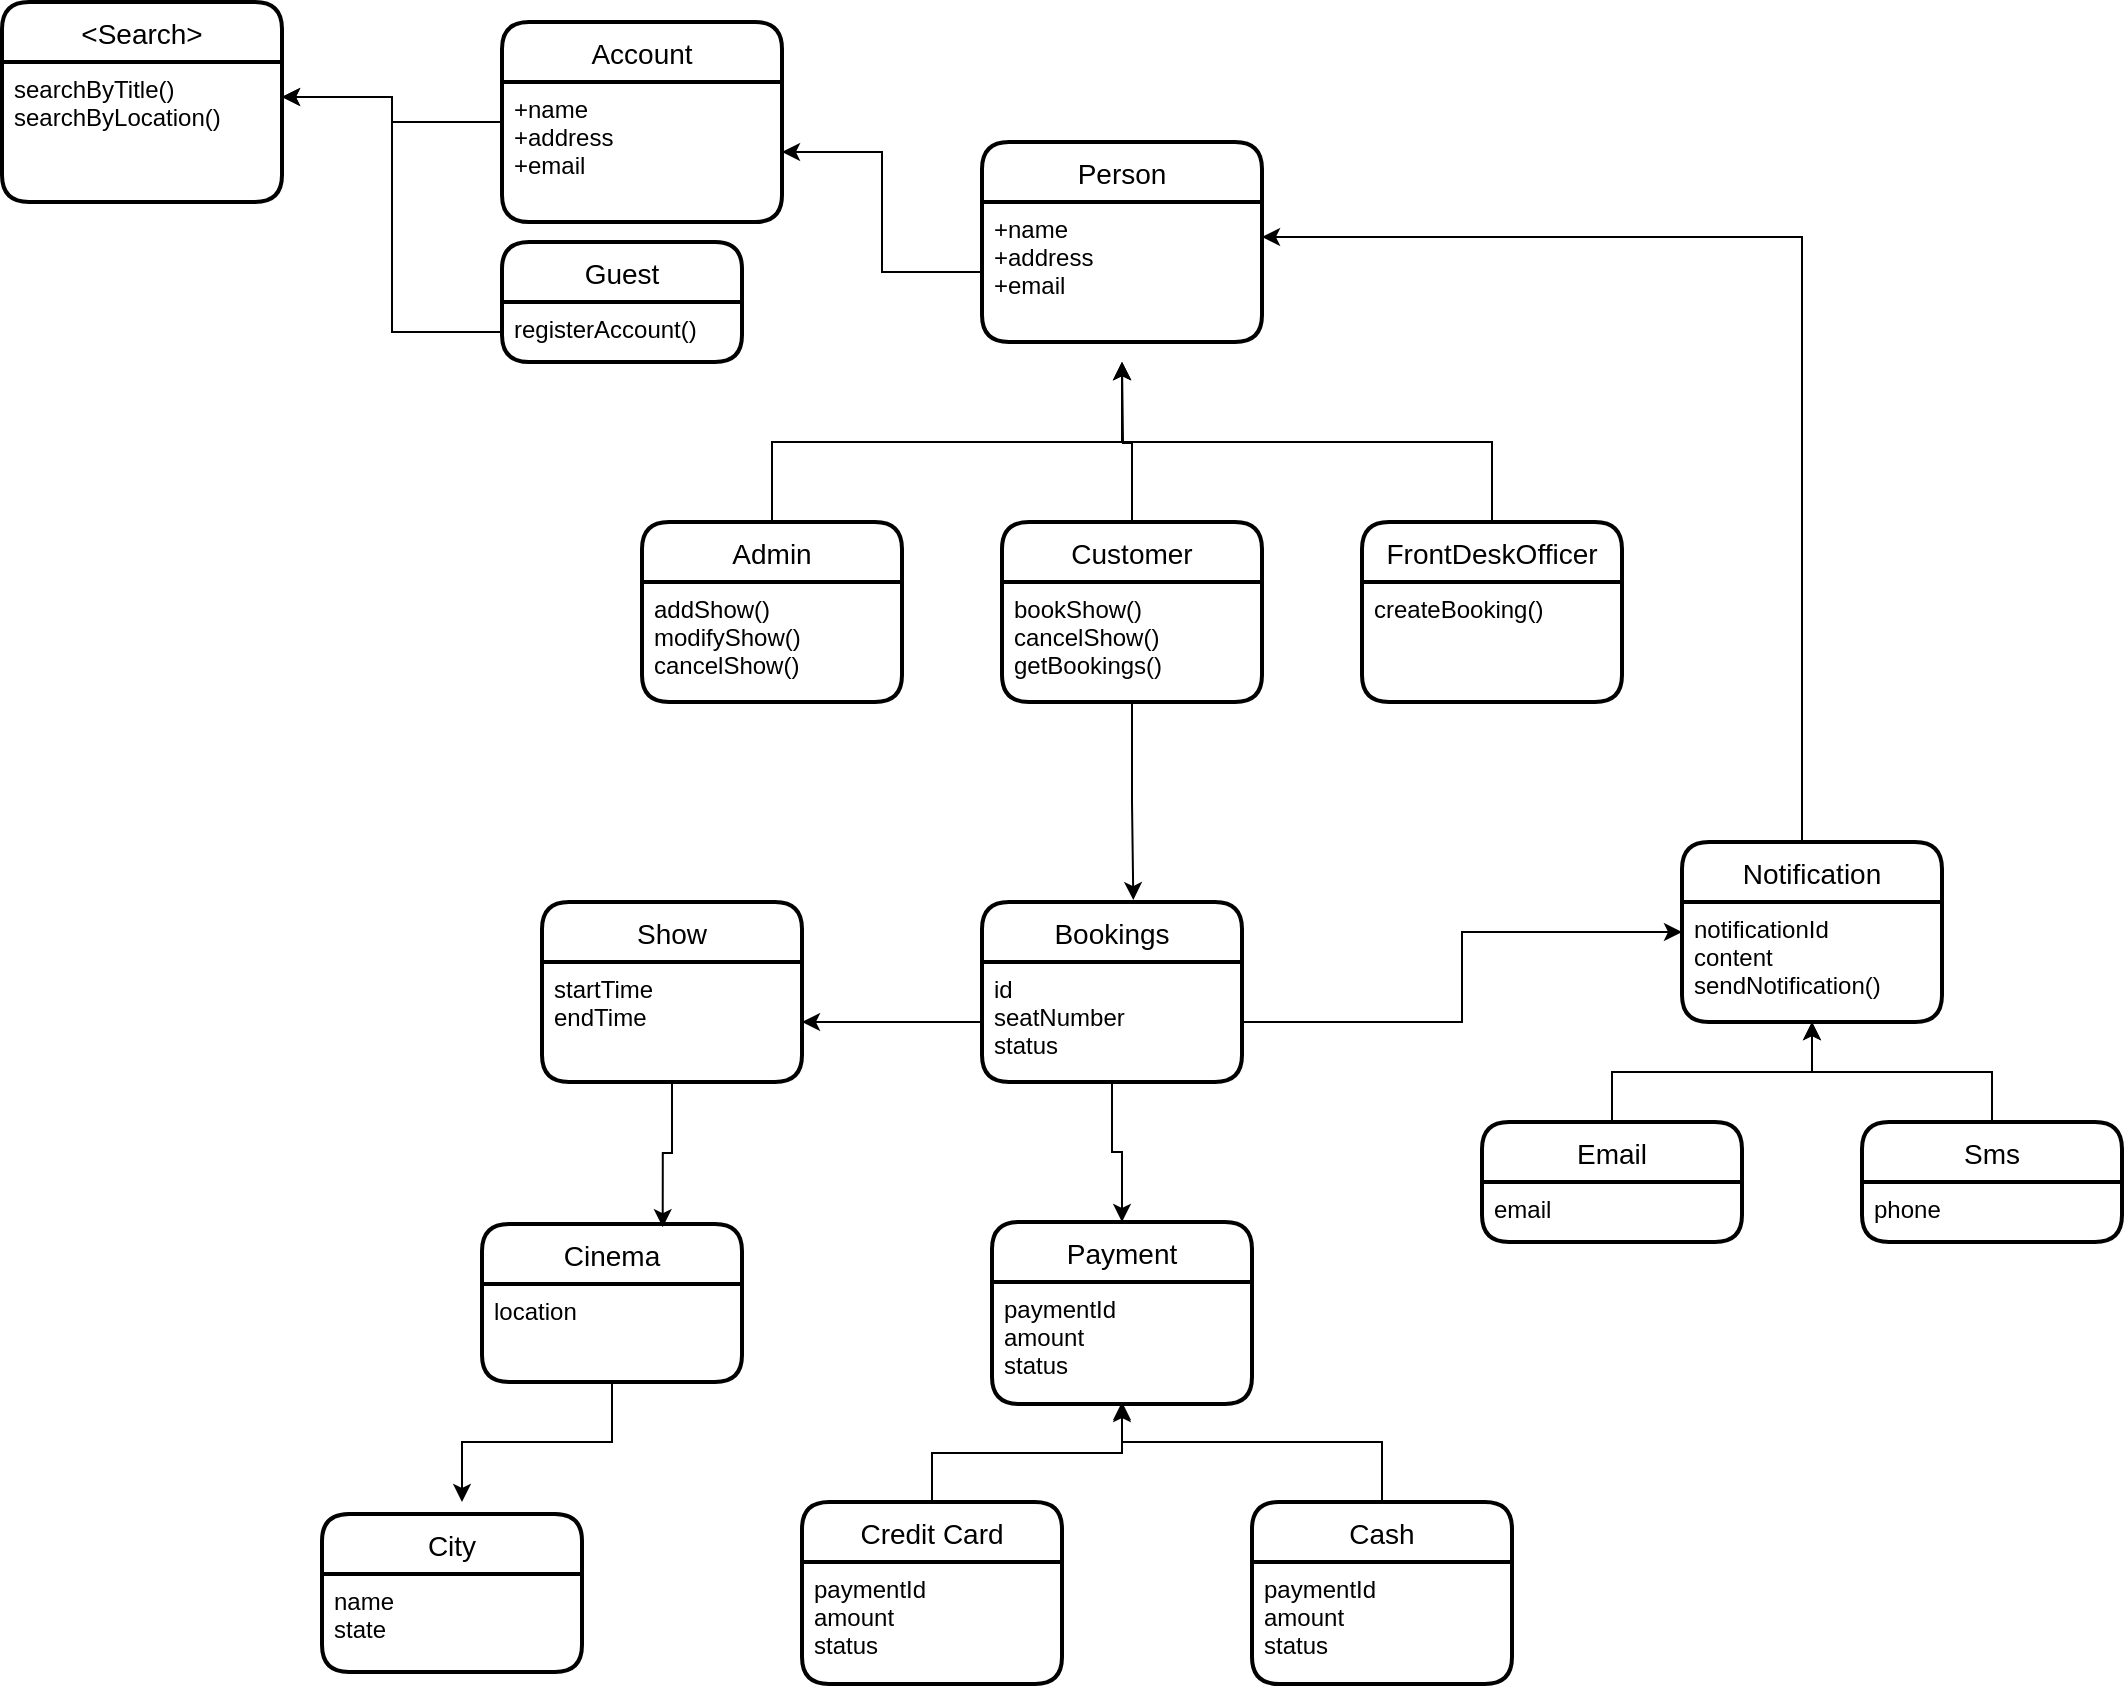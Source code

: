 <mxfile>
    <diagram id="Clv48Z3e35R9WnhZ-_py" name="Page-1">
        <mxGraphModel dx="990" dy="575" grid="1" gridSize="10" guides="1" tooltips="1" connect="1" arrows="1" fold="1" page="1" pageScale="1" pageWidth="850" pageHeight="1400" math="0" shadow="0">
            <root>
                <mxCell id="0"/>
                <mxCell id="1" parent="0"/>
                <mxCell id="cvsCKQWrhTvXncu0JHll-3" value="Person" style="swimlane;childLayout=stackLayout;horizontal=1;startSize=30;horizontalStack=0;rounded=1;fontSize=14;fontStyle=0;strokeWidth=2;resizeParent=0;resizeLast=1;shadow=0;dashed=0;align=center;" parent="1" vertex="1">
                    <mxGeometry x="700" y="160" width="140" height="100" as="geometry"/>
                </mxCell>
                <mxCell id="cvsCKQWrhTvXncu0JHll-4" value="+name&#10;+address&#10;+email" style="align=left;strokeColor=none;fillColor=none;spacingLeft=4;fontSize=12;verticalAlign=top;resizable=0;rotatable=0;part=1;" parent="cvsCKQWrhTvXncu0JHll-3" vertex="1">
                    <mxGeometry y="30" width="140" height="70" as="geometry"/>
                </mxCell>
                <mxCell id="cvsCKQWrhTvXncu0JHll-15" style="edgeStyle=orthogonalEdgeStyle;rounded=0;orthogonalLoop=1;jettySize=auto;html=1;" parent="1" source="cvsCKQWrhTvXncu0JHll-5" edge="1">
                    <mxGeometry relative="1" as="geometry">
                        <mxPoint x="770" y="270" as="targetPoint"/>
                        <Array as="points">
                            <mxPoint x="595" y="310"/>
                            <mxPoint x="770" y="310"/>
                        </Array>
                    </mxGeometry>
                </mxCell>
                <mxCell id="cvsCKQWrhTvXncu0JHll-5" value="Admin" style="swimlane;childLayout=stackLayout;horizontal=1;startSize=30;horizontalStack=0;rounded=1;fontSize=14;fontStyle=0;strokeWidth=2;resizeParent=0;resizeLast=1;shadow=0;dashed=0;align=center;" parent="1" vertex="1">
                    <mxGeometry x="530" y="350" width="130" height="90" as="geometry"/>
                </mxCell>
                <mxCell id="cvsCKQWrhTvXncu0JHll-6" value="addShow()&#10;modifyShow()&#10;cancelShow()" style="align=left;strokeColor=none;fillColor=none;spacingLeft=4;fontSize=12;verticalAlign=top;resizable=0;rotatable=0;part=1;" parent="cvsCKQWrhTvXncu0JHll-5" vertex="1">
                    <mxGeometry y="30" width="130" height="60" as="geometry"/>
                </mxCell>
                <mxCell id="cvsCKQWrhTvXncu0JHll-16" style="edgeStyle=orthogonalEdgeStyle;rounded=0;orthogonalLoop=1;jettySize=auto;html=1;" parent="1" source="cvsCKQWrhTvXncu0JHll-7" edge="1">
                    <mxGeometry relative="1" as="geometry">
                        <mxPoint x="770" y="270" as="targetPoint"/>
                    </mxGeometry>
                </mxCell>
                <mxCell id="cvsCKQWrhTvXncu0JHll-7" value="Customer" style="swimlane;childLayout=stackLayout;horizontal=1;startSize=30;horizontalStack=0;rounded=1;fontSize=14;fontStyle=0;strokeWidth=2;resizeParent=0;resizeLast=1;shadow=0;dashed=0;align=center;" parent="1" vertex="1">
                    <mxGeometry x="710" y="350" width="130" height="90" as="geometry"/>
                </mxCell>
                <mxCell id="cvsCKQWrhTvXncu0JHll-8" value="bookShow()&#10;cancelShow()&#10;getBookings()" style="align=left;strokeColor=none;fillColor=none;spacingLeft=4;fontSize=12;verticalAlign=top;resizable=0;rotatable=0;part=1;" parent="cvsCKQWrhTvXncu0JHll-7" vertex="1">
                    <mxGeometry y="30" width="130" height="60" as="geometry"/>
                </mxCell>
                <mxCell id="cvsCKQWrhTvXncu0JHll-17" style="edgeStyle=orthogonalEdgeStyle;rounded=0;orthogonalLoop=1;jettySize=auto;html=1;" parent="1" source="cvsCKQWrhTvXncu0JHll-9" edge="1">
                    <mxGeometry relative="1" as="geometry">
                        <mxPoint x="770" y="270" as="targetPoint"/>
                        <Array as="points">
                            <mxPoint x="955" y="310"/>
                            <mxPoint x="770" y="310"/>
                        </Array>
                    </mxGeometry>
                </mxCell>
                <mxCell id="cvsCKQWrhTvXncu0JHll-9" value="FrontDeskOfficer" style="swimlane;childLayout=stackLayout;horizontal=1;startSize=30;horizontalStack=0;rounded=1;fontSize=14;fontStyle=0;strokeWidth=2;resizeParent=0;resizeLast=1;shadow=0;dashed=0;align=center;" parent="1" vertex="1">
                    <mxGeometry x="890" y="350" width="130" height="90" as="geometry"/>
                </mxCell>
                <mxCell id="cvsCKQWrhTvXncu0JHll-10" value="createBooking()" style="align=left;strokeColor=none;fillColor=none;spacingLeft=4;fontSize=12;verticalAlign=top;resizable=0;rotatable=0;part=1;" parent="cvsCKQWrhTvXncu0JHll-9" vertex="1">
                    <mxGeometry y="30" width="130" height="60" as="geometry"/>
                </mxCell>
                <mxCell id="cvsCKQWrhTvXncu0JHll-27" style="edgeStyle=orthogonalEdgeStyle;rounded=0;orthogonalLoop=1;jettySize=auto;html=1;entryX=1;entryY=0.25;entryDx=0;entryDy=0;" parent="1" source="cvsCKQWrhTvXncu0JHll-19" target="cvsCKQWrhTvXncu0JHll-26" edge="1">
                    <mxGeometry relative="1" as="geometry"/>
                </mxCell>
                <mxCell id="cvsCKQWrhTvXncu0JHll-19" value="Account" style="swimlane;childLayout=stackLayout;horizontal=1;startSize=30;horizontalStack=0;rounded=1;fontSize=14;fontStyle=0;strokeWidth=2;resizeParent=0;resizeLast=1;shadow=0;dashed=0;align=center;" parent="1" vertex="1">
                    <mxGeometry x="460" y="100" width="140" height="100" as="geometry"/>
                </mxCell>
                <mxCell id="cvsCKQWrhTvXncu0JHll-20" value="+name&#10;+address&#10;+email" style="align=left;strokeColor=none;fillColor=none;spacingLeft=4;fontSize=12;verticalAlign=top;resizable=0;rotatable=0;part=1;" parent="cvsCKQWrhTvXncu0JHll-19" vertex="1">
                    <mxGeometry y="30" width="140" height="70" as="geometry"/>
                </mxCell>
                <mxCell id="cvsCKQWrhTvXncu0JHll-22" value="Guest" style="swimlane;childLayout=stackLayout;horizontal=1;startSize=30;horizontalStack=0;rounded=1;fontSize=14;fontStyle=0;strokeWidth=2;resizeParent=0;resizeLast=1;shadow=0;dashed=0;align=center;" parent="1" vertex="1">
                    <mxGeometry x="460" y="210" width="120" height="60" as="geometry"/>
                </mxCell>
                <mxCell id="cvsCKQWrhTvXncu0JHll-23" value="registerAccount()" style="align=left;strokeColor=none;fillColor=none;spacingLeft=4;fontSize=12;verticalAlign=top;resizable=0;rotatable=0;part=1;" parent="cvsCKQWrhTvXncu0JHll-22" vertex="1">
                    <mxGeometry y="30" width="120" height="30" as="geometry"/>
                </mxCell>
                <mxCell id="cvsCKQWrhTvXncu0JHll-24" style="edgeStyle=orthogonalEdgeStyle;rounded=0;orthogonalLoop=1;jettySize=auto;html=1;entryX=1;entryY=0.5;entryDx=0;entryDy=0;" parent="1" source="cvsCKQWrhTvXncu0JHll-4" target="cvsCKQWrhTvXncu0JHll-20" edge="1">
                    <mxGeometry relative="1" as="geometry"/>
                </mxCell>
                <mxCell id="cvsCKQWrhTvXncu0JHll-25" value="&lt;Search&gt;" style="swimlane;childLayout=stackLayout;horizontal=1;startSize=30;horizontalStack=0;rounded=1;fontSize=14;fontStyle=0;strokeWidth=2;resizeParent=0;resizeLast=1;shadow=0;dashed=0;align=center;" parent="1" vertex="1">
                    <mxGeometry x="210" y="90" width="140" height="100" as="geometry"/>
                </mxCell>
                <mxCell id="cvsCKQWrhTvXncu0JHll-26" value="searchByTitle()&#10;searchByLocation()" style="align=left;strokeColor=none;fillColor=none;spacingLeft=4;fontSize=12;verticalAlign=top;resizable=0;rotatable=0;part=1;" parent="cvsCKQWrhTvXncu0JHll-25" vertex="1">
                    <mxGeometry y="30" width="140" height="70" as="geometry"/>
                </mxCell>
                <mxCell id="cvsCKQWrhTvXncu0JHll-28" style="edgeStyle=orthogonalEdgeStyle;rounded=0;orthogonalLoop=1;jettySize=auto;html=1;entryX=1;entryY=0.25;entryDx=0;entryDy=0;" parent="1" source="cvsCKQWrhTvXncu0JHll-23" target="cvsCKQWrhTvXncu0JHll-26" edge="1">
                    <mxGeometry relative="1" as="geometry"/>
                </mxCell>
                <mxCell id="cvsCKQWrhTvXncu0JHll-29" value="Bookings" style="swimlane;childLayout=stackLayout;horizontal=1;startSize=30;horizontalStack=0;rounded=1;fontSize=14;fontStyle=0;strokeWidth=2;resizeParent=0;resizeLast=1;shadow=0;dashed=0;align=center;" parent="1" vertex="1">
                    <mxGeometry x="700" y="540" width="130" height="90" as="geometry"/>
                </mxCell>
                <mxCell id="cvsCKQWrhTvXncu0JHll-30" value="id&#10;seatNumber&#10;status" style="align=left;strokeColor=none;fillColor=none;spacingLeft=4;fontSize=12;verticalAlign=top;resizable=0;rotatable=0;part=1;" parent="cvsCKQWrhTvXncu0JHll-29" vertex="1">
                    <mxGeometry y="30" width="130" height="60" as="geometry"/>
                </mxCell>
                <mxCell id="cvsCKQWrhTvXncu0JHll-31" style="edgeStyle=orthogonalEdgeStyle;rounded=0;orthogonalLoop=1;jettySize=auto;html=1;entryX=0.582;entryY=-0.011;entryDx=0;entryDy=0;entryPerimeter=0;" parent="1" source="cvsCKQWrhTvXncu0JHll-8" target="cvsCKQWrhTvXncu0JHll-29" edge="1">
                    <mxGeometry relative="1" as="geometry"/>
                </mxCell>
                <mxCell id="cvsCKQWrhTvXncu0JHll-42" style="edgeStyle=orthogonalEdgeStyle;rounded=0;orthogonalLoop=1;jettySize=auto;html=1;entryX=1;entryY=0.25;entryDx=0;entryDy=0;" parent="1" source="cvsCKQWrhTvXncu0JHll-32" target="cvsCKQWrhTvXncu0JHll-4" edge="1">
                    <mxGeometry relative="1" as="geometry">
                        <Array as="points">
                            <mxPoint x="1110" y="208"/>
                        </Array>
                    </mxGeometry>
                </mxCell>
                <mxCell id="cvsCKQWrhTvXncu0JHll-32" value="Notification" style="swimlane;childLayout=stackLayout;horizontal=1;startSize=30;horizontalStack=0;rounded=1;fontSize=14;fontStyle=0;strokeWidth=2;resizeParent=0;resizeLast=1;shadow=0;dashed=0;align=center;" parent="1" vertex="1">
                    <mxGeometry x="1050" y="510" width="130" height="90" as="geometry"/>
                </mxCell>
                <mxCell id="cvsCKQWrhTvXncu0JHll-33" value="notificationId&#10;content&#10;sendNotification()" style="align=left;strokeColor=none;fillColor=none;spacingLeft=4;fontSize=12;verticalAlign=top;resizable=0;rotatable=0;part=1;" parent="cvsCKQWrhTvXncu0JHll-32" vertex="1">
                    <mxGeometry y="30" width="130" height="60" as="geometry"/>
                </mxCell>
                <mxCell id="cvsCKQWrhTvXncu0JHll-39" style="edgeStyle=orthogonalEdgeStyle;rounded=0;orthogonalLoop=1;jettySize=auto;html=1;entryX=0.5;entryY=1;entryDx=0;entryDy=0;" parent="1" source="cvsCKQWrhTvXncu0JHll-34" target="cvsCKQWrhTvXncu0JHll-33" edge="1">
                    <mxGeometry relative="1" as="geometry"/>
                </mxCell>
                <mxCell id="cvsCKQWrhTvXncu0JHll-34" value="Email" style="swimlane;childLayout=stackLayout;horizontal=1;startSize=30;horizontalStack=0;rounded=1;fontSize=14;fontStyle=0;strokeWidth=2;resizeParent=0;resizeLast=1;shadow=0;dashed=0;align=center;" parent="1" vertex="1">
                    <mxGeometry x="950" y="650" width="130" height="60" as="geometry"/>
                </mxCell>
                <mxCell id="cvsCKQWrhTvXncu0JHll-35" value="email" style="align=left;strokeColor=none;fillColor=none;spacingLeft=4;fontSize=12;verticalAlign=top;resizable=0;rotatable=0;part=1;" parent="cvsCKQWrhTvXncu0JHll-34" vertex="1">
                    <mxGeometry y="30" width="130" height="30" as="geometry"/>
                </mxCell>
                <mxCell id="cvsCKQWrhTvXncu0JHll-40" style="edgeStyle=orthogonalEdgeStyle;rounded=0;orthogonalLoop=1;jettySize=auto;html=1;entryX=0.5;entryY=1;entryDx=0;entryDy=0;" parent="1" source="cvsCKQWrhTvXncu0JHll-36" target="cvsCKQWrhTvXncu0JHll-33" edge="1">
                    <mxGeometry relative="1" as="geometry"/>
                </mxCell>
                <mxCell id="cvsCKQWrhTvXncu0JHll-36" value="Sms" style="swimlane;childLayout=stackLayout;horizontal=1;startSize=30;horizontalStack=0;rounded=1;fontSize=14;fontStyle=0;strokeWidth=2;resizeParent=0;resizeLast=1;shadow=0;dashed=0;align=center;" parent="1" vertex="1">
                    <mxGeometry x="1140" y="650" width="130" height="60" as="geometry"/>
                </mxCell>
                <mxCell id="cvsCKQWrhTvXncu0JHll-37" value="phone" style="align=left;strokeColor=none;fillColor=none;spacingLeft=4;fontSize=12;verticalAlign=top;resizable=0;rotatable=0;part=1;" parent="cvsCKQWrhTvXncu0JHll-36" vertex="1">
                    <mxGeometry y="30" width="130" height="30" as="geometry"/>
                </mxCell>
                <mxCell id="cvsCKQWrhTvXncu0JHll-41" style="edgeStyle=orthogonalEdgeStyle;rounded=0;orthogonalLoop=1;jettySize=auto;html=1;entryX=0;entryY=0.25;entryDx=0;entryDy=0;" parent="1" source="cvsCKQWrhTvXncu0JHll-30" target="cvsCKQWrhTvXncu0JHll-33" edge="1">
                    <mxGeometry relative="1" as="geometry"/>
                </mxCell>
                <mxCell id="cvsCKQWrhTvXncu0JHll-43" value="Payment" style="swimlane;childLayout=stackLayout;horizontal=1;startSize=30;horizontalStack=0;rounded=1;fontSize=14;fontStyle=0;strokeWidth=2;resizeParent=0;resizeLast=1;shadow=0;dashed=0;align=center;" parent="1" vertex="1">
                    <mxGeometry x="705" y="700" width="130" height="91" as="geometry"/>
                </mxCell>
                <mxCell id="cvsCKQWrhTvXncu0JHll-44" value="paymentId&#10;amount&#10;status" style="align=left;strokeColor=none;fillColor=none;spacingLeft=4;fontSize=12;verticalAlign=top;resizable=0;rotatable=0;part=1;" parent="cvsCKQWrhTvXncu0JHll-43" vertex="1">
                    <mxGeometry y="30" width="130" height="61" as="geometry"/>
                </mxCell>
                <mxCell id="6" style="edgeStyle=orthogonalEdgeStyle;rounded=0;orthogonalLoop=1;jettySize=auto;html=1;entryX=0.5;entryY=1;entryDx=0;entryDy=0;" edge="1" parent="1" source="2" target="cvsCKQWrhTvXncu0JHll-44">
                    <mxGeometry relative="1" as="geometry"/>
                </mxCell>
                <mxCell id="2" value="Credit Card" style="swimlane;childLayout=stackLayout;horizontal=1;startSize=30;horizontalStack=0;rounded=1;fontSize=14;fontStyle=0;strokeWidth=2;resizeParent=0;resizeLast=1;shadow=0;dashed=0;align=center;" vertex="1" parent="1">
                    <mxGeometry x="610" y="840" width="130" height="91" as="geometry"/>
                </mxCell>
                <mxCell id="3" value="paymentId&#10;amount&#10;status" style="align=left;strokeColor=none;fillColor=none;spacingLeft=4;fontSize=12;verticalAlign=top;resizable=0;rotatable=0;part=1;" vertex="1" parent="2">
                    <mxGeometry y="30" width="130" height="61" as="geometry"/>
                </mxCell>
                <mxCell id="7" style="edgeStyle=orthogonalEdgeStyle;rounded=0;orthogonalLoop=1;jettySize=auto;html=1;" edge="1" parent="1" source="4">
                    <mxGeometry relative="1" as="geometry">
                        <mxPoint x="770" y="790" as="targetPoint"/>
                        <Array as="points">
                            <mxPoint x="900" y="810"/>
                            <mxPoint x="770" y="810"/>
                        </Array>
                    </mxGeometry>
                </mxCell>
                <mxCell id="4" value="Cash" style="swimlane;childLayout=stackLayout;horizontal=1;startSize=30;horizontalStack=0;rounded=1;fontSize=14;fontStyle=0;strokeWidth=2;resizeParent=0;resizeLast=1;shadow=0;dashed=0;align=center;" vertex="1" parent="1">
                    <mxGeometry x="835" y="840" width="130" height="91" as="geometry"/>
                </mxCell>
                <mxCell id="5" value="paymentId&#10;amount&#10;status" style="align=left;strokeColor=none;fillColor=none;spacingLeft=4;fontSize=12;verticalAlign=top;resizable=0;rotatable=0;part=1;" vertex="1" parent="4">
                    <mxGeometry y="30" width="130" height="61" as="geometry"/>
                </mxCell>
                <mxCell id="8" style="edgeStyle=orthogonalEdgeStyle;rounded=0;orthogonalLoop=1;jettySize=auto;html=1;entryX=0.5;entryY=0;entryDx=0;entryDy=0;" edge="1" parent="1" source="cvsCKQWrhTvXncu0JHll-30" target="cvsCKQWrhTvXncu0JHll-43">
                    <mxGeometry relative="1" as="geometry"/>
                </mxCell>
                <mxCell id="9" value="Show" style="swimlane;childLayout=stackLayout;horizontal=1;startSize=30;horizontalStack=0;rounded=1;fontSize=14;fontStyle=0;strokeWidth=2;resizeParent=0;resizeLast=1;shadow=0;dashed=0;align=center;" vertex="1" parent="1">
                    <mxGeometry x="480" y="540" width="130" height="90" as="geometry"/>
                </mxCell>
                <mxCell id="10" value="startTime&#10;endTime" style="align=left;strokeColor=none;fillColor=none;spacingLeft=4;fontSize=12;verticalAlign=top;resizable=0;rotatable=0;part=1;" vertex="1" parent="9">
                    <mxGeometry y="30" width="130" height="60" as="geometry"/>
                </mxCell>
                <mxCell id="11" value="Cinema" style="swimlane;childLayout=stackLayout;horizontal=1;startSize=30;horizontalStack=0;rounded=1;fontSize=14;fontStyle=0;strokeWidth=2;resizeParent=0;resizeLast=1;shadow=0;dashed=0;align=center;" vertex="1" parent="1">
                    <mxGeometry x="450" y="701" width="130" height="79" as="geometry"/>
                </mxCell>
                <mxCell id="12" value="location" style="align=left;strokeColor=none;fillColor=none;spacingLeft=4;fontSize=12;verticalAlign=top;resizable=0;rotatable=0;part=1;" vertex="1" parent="11">
                    <mxGeometry y="30" width="130" height="49" as="geometry"/>
                </mxCell>
                <mxCell id="13" value="City" style="swimlane;childLayout=stackLayout;horizontal=1;startSize=30;horizontalStack=0;rounded=1;fontSize=14;fontStyle=0;strokeWidth=2;resizeParent=0;resizeLast=1;shadow=0;dashed=0;align=center;" vertex="1" parent="1">
                    <mxGeometry x="370" y="846" width="130" height="79" as="geometry"/>
                </mxCell>
                <mxCell id="14" value="name&#10;state" style="align=left;strokeColor=none;fillColor=none;spacingLeft=4;fontSize=12;verticalAlign=top;resizable=0;rotatable=0;part=1;" vertex="1" parent="13">
                    <mxGeometry y="30" width="130" height="49" as="geometry"/>
                </mxCell>
                <mxCell id="15" style="edgeStyle=orthogonalEdgeStyle;rounded=0;orthogonalLoop=1;jettySize=auto;html=1;entryX=1;entryY=0.5;entryDx=0;entryDy=0;" edge="1" parent="1" source="cvsCKQWrhTvXncu0JHll-30" target="10">
                    <mxGeometry relative="1" as="geometry"/>
                </mxCell>
                <mxCell id="16" style="edgeStyle=orthogonalEdgeStyle;rounded=0;orthogonalLoop=1;jettySize=auto;html=1;entryX=0.695;entryY=0.02;entryDx=0;entryDy=0;entryPerimeter=0;" edge="1" parent="1" source="10" target="11">
                    <mxGeometry relative="1" as="geometry"/>
                </mxCell>
                <mxCell id="17" style="edgeStyle=orthogonalEdgeStyle;rounded=0;orthogonalLoop=1;jettySize=auto;html=1;" edge="1" parent="1" source="12">
                    <mxGeometry relative="1" as="geometry">
                        <mxPoint x="440" y="840" as="targetPoint"/>
                        <Array as="points">
                            <mxPoint x="515" y="810"/>
                            <mxPoint x="440" y="810"/>
                        </Array>
                    </mxGeometry>
                </mxCell>
            </root>
        </mxGraphModel>
    </diagram>
</mxfile>